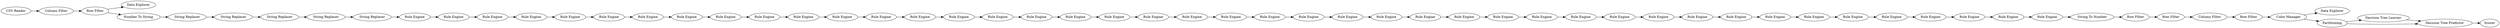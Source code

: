 digraph {
	12 [label="Row Filter"]
	13 [label="Column Filter"]
	15 [label="Data Explorer"]
	16 [label="Number To String"]
	17 [label="String Replacer"]
	18 [label="String Replacer"]
	19 [label="String Replacer"]
	20 [label="String Replacer"]
	21 [label="String Replacer"]
	23 [label="Color Manager"]
	27 [label="CSV Reader"]
	28 [label="Rule Engine"]
	30 [label="Rule Engine"]
	31 [label="Rule Engine"]
	32 [label="Rule Engine"]
	33 [label="Rule Engine"]
	34 [label="Rule Engine"]
	35 [label="Rule Engine"]
	36 [label="Rule Engine"]
	37 [label="Rule Engine"]
	38 [label="Rule Engine"]
	39 [label="Rule Engine"]
	40 [label="Rule Engine"]
	41 [label="Rule Engine"]
	42 [label="Rule Engine"]
	43 [label="Rule Engine"]
	44 [label="Rule Engine"]
	45 [label="Rule Engine"]
	46 [label="Rule Engine"]
	47 [label="Rule Engine"]
	48 [label="Rule Engine"]
	49 [label="Rule Engine"]
	50 [label="Rule Engine"]
	51 [label="Rule Engine"]
	52 [label="Rule Engine"]
	53 [label="Rule Engine"]
	54 [label="Rule Engine"]
	55 [label="Rule Engine"]
	56 [label="Rule Engine"]
	57 [label="Rule Engine"]
	58 [label="Rule Engine"]
	59 [label="Rule Engine"]
	60 [label="Rule Engine"]
	61 [label="Rule Engine"]
	62 [label="Rule Engine"]
	63 [label="Rule Engine"]
	64 [label="Rule Engine"]
	65 [label="Rule Engine"]
	66 [label="Rule Engine"]
	67 [label="Rule Engine"]
	68 [label="Rule Engine"]
	69 [label="Rule Engine"]
	70 [label="Rule Engine"]
	71 [label="Rule Engine"]
	72 [label="String To Number"]
	73 [label="Data Explorer"]
	75 [label="Row Filter"]
	77 [label="Row Filter"]
	78 [label="Column Filter"]
	79 [label="Row Filter"]
	80 [label=Partitioning]
	81 [label="Decision Tree Learner"]
	82 [label="Decision Tree Predictor"]
	83 [label=Scorer]
	12 -> 15
	12 -> 16
	13 -> 12
	16 -> 17
	17 -> 18
	18 -> 19
	19 -> 20
	20 -> 21
	21 -> 28
	23 -> 73
	23 -> 80
	27 -> 13
	28 -> 30
	30 -> 31
	31 -> 32
	32 -> 34
	33 -> 35
	34 -> 33
	35 -> 36
	36 -> 37
	37 -> 38
	38 -> 39
	39 -> 40
	40 -> 42
	41 -> 43
	42 -> 41
	43 -> 44
	44 -> 45
	45 -> 46
	46 -> 47
	47 -> 48
	48 -> 50
	49 -> 51
	50 -> 49
	51 -> 52
	52 -> 53
	53 -> 54
	54 -> 55
	55 -> 57
	56 -> 58
	57 -> 56
	58 -> 59
	59 -> 60
	60 -> 61
	61 -> 62
	62 -> 63
	63 -> 64
	64 -> 65
	65 -> 66
	66 -> 67
	67 -> 68
	68 -> 69
	69 -> 70
	70 -> 71
	71 -> 72
	72 -> 75
	75 -> 77
	77 -> 78
	78 -> 79
	79 -> 23
	80 -> 81
	80 -> 82
	81 -> 82
	82 -> 83
	rankdir=LR
}
